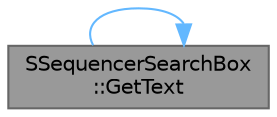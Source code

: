 digraph "SSequencerSearchBox::GetText"
{
 // INTERACTIVE_SVG=YES
 // LATEX_PDF_SIZE
  bgcolor="transparent";
  edge [fontname=Helvetica,fontsize=10,labelfontname=Helvetica,labelfontsize=10];
  node [fontname=Helvetica,fontsize=10,shape=box,height=0.2,width=0.4];
  rankdir="LR";
  Node1 [id="Node000001",label="SSequencerSearchBox\l::GetText",height=0.2,width=0.4,color="gray40", fillcolor="grey60", style="filled", fontcolor="black",tooltip="Get the text string currently being edited."];
  Node1 -> Node1 [id="edge1_Node000001_Node000001",color="steelblue1",style="solid",tooltip=" "];
}
